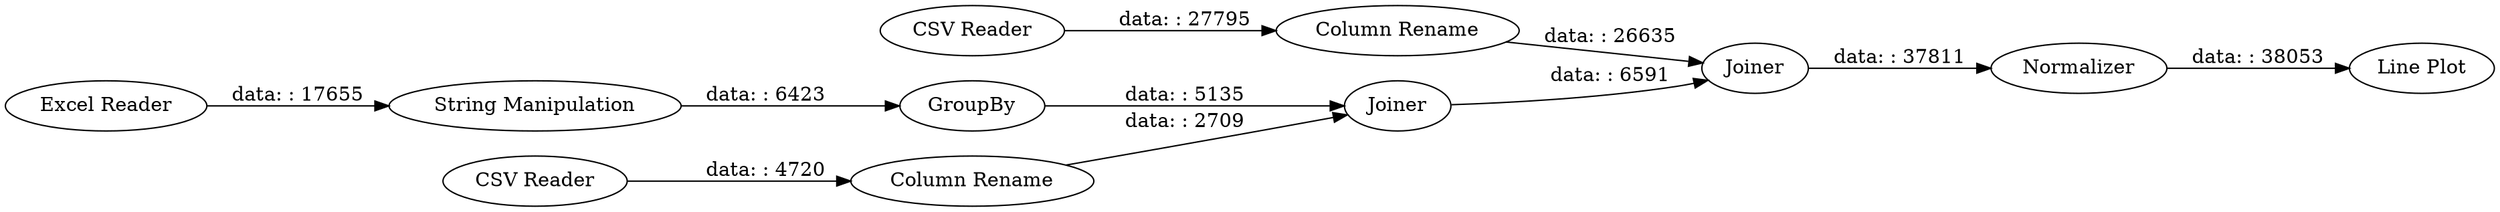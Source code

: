 digraph {
	"-8394758805255830852_7" [label="Column Rename"]
	"-8394758805255830852_75" [label=Joiner]
	"-8394758805255830852_1" [label="Excel Reader"]
	"-8394758805255830852_2" [label="Line Plot"]
	"-8394758805255830852_69" [label="Column Rename"]
	"-8394758805255830852_6" [label=Joiner]
	"-8394758805255830852_5" [label="String Manipulation"]
	"-8394758805255830852_4" [label=GroupBy]
	"-8394758805255830852_8" [label=Normalizer]
	"-8394758805255830852_3" [label="CSV Reader"]
	"-8394758805255830852_74" [label="CSV Reader"]
	"-8394758805255830852_1" -> "-8394758805255830852_5" [label="data: : 17655"]
	"-8394758805255830852_4" -> "-8394758805255830852_6" [label="data: : 5135"]
	"-8394758805255830852_7" -> "-8394758805255830852_6" [label="data: : 2709"]
	"-8394758805255830852_69" -> "-8394758805255830852_75" [label="data: : 26635"]
	"-8394758805255830852_74" -> "-8394758805255830852_69" [label="data: : 27795"]
	"-8394758805255830852_6" -> "-8394758805255830852_75" [label="data: : 6591"]
	"-8394758805255830852_3" -> "-8394758805255830852_7" [label="data: : 4720"]
	"-8394758805255830852_8" -> "-8394758805255830852_2" [label="data: : 38053"]
	"-8394758805255830852_75" -> "-8394758805255830852_8" [label="data: : 37811"]
	"-8394758805255830852_5" -> "-8394758805255830852_4" [label="data: : 6423"]
	rankdir=LR
}
